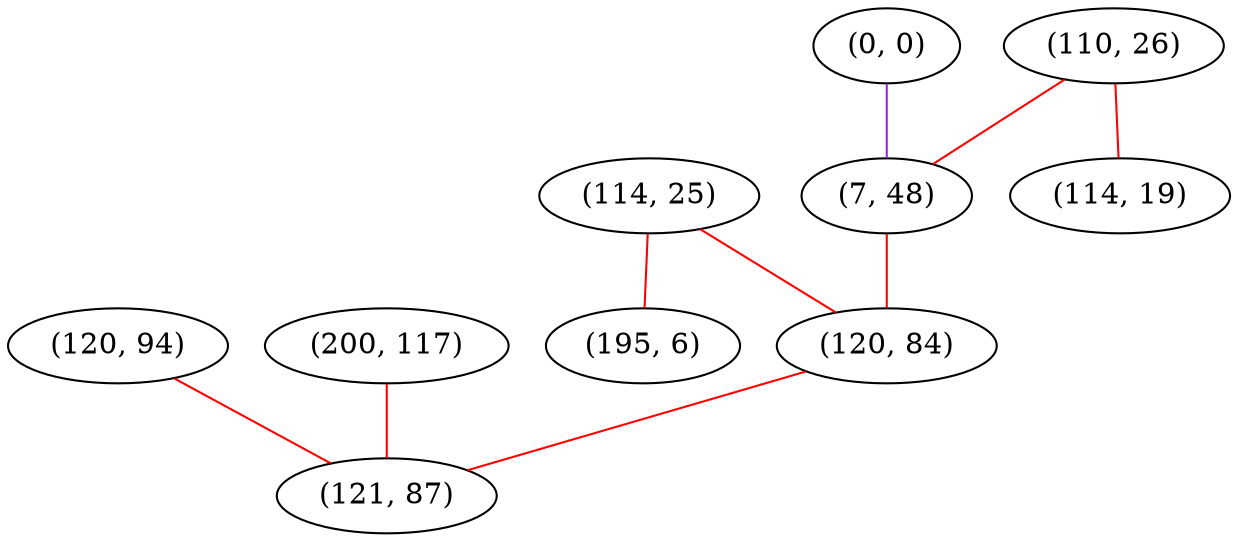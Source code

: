 graph "" {
"(120, 94)";
"(0, 0)";
"(114, 25)";
"(200, 117)";
"(110, 26)";
"(7, 48)";
"(195, 6)";
"(114, 19)";
"(120, 84)";
"(121, 87)";
"(120, 94)" -- "(121, 87)"  [color=red, key=0, weight=1];
"(0, 0)" -- "(7, 48)"  [color=purple, key=0, weight=4];
"(114, 25)" -- "(195, 6)"  [color=red, key=0, weight=1];
"(114, 25)" -- "(120, 84)"  [color=red, key=0, weight=1];
"(200, 117)" -- "(121, 87)"  [color=red, key=0, weight=1];
"(110, 26)" -- "(7, 48)"  [color=red, key=0, weight=1];
"(110, 26)" -- "(114, 19)"  [color=red, key=0, weight=1];
"(7, 48)" -- "(120, 84)"  [color=red, key=0, weight=1];
"(120, 84)" -- "(121, 87)"  [color=red, key=0, weight=1];
}

